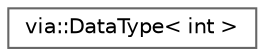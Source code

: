 digraph "Graphical Class Hierarchy"
{
 // LATEX_PDF_SIZE
  bgcolor="transparent";
  edge [fontname=Helvetica,fontsize=10,labelfontname=Helvetica,labelfontsize=10];
  node [fontname=Helvetica,fontsize=10,shape=box,height=0.2,width=0.4];
  rankdir="LR";
  Node0 [id="Node000000",label="via::DataType\< int \>",height=0.2,width=0.4,color="grey40", fillcolor="white", style="filled",URL="$structvia_1_1DataType_3_01int_01_4.html",tooltip=" "];
}
